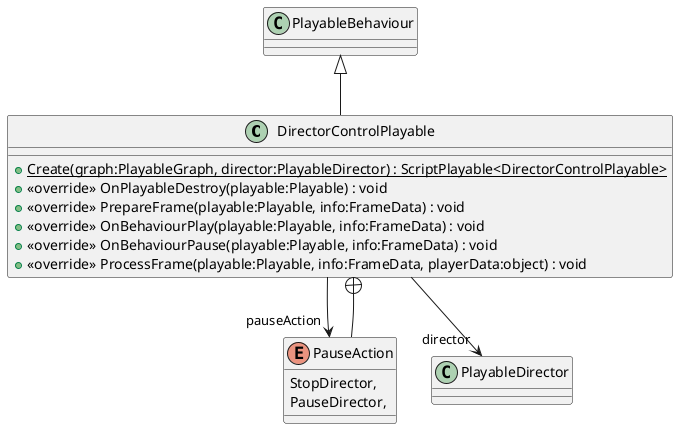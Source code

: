 @startuml
class DirectorControlPlayable {
    + {static} Create(graph:PlayableGraph, director:PlayableDirector) : ScriptPlayable<DirectorControlPlayable>
    + <<override>> OnPlayableDestroy(playable:Playable) : void
    + <<override>> PrepareFrame(playable:Playable, info:FrameData) : void
    + <<override>> OnBehaviourPlay(playable:Playable, info:FrameData) : void
    + <<override>> OnBehaviourPause(playable:Playable, info:FrameData) : void
    + <<override>> ProcessFrame(playable:Playable, info:FrameData, playerData:object) : void
}
enum PauseAction {
    StopDirector,
    PauseDirector,
}
PlayableBehaviour <|-- DirectorControlPlayable
DirectorControlPlayable --> "director" PlayableDirector
DirectorControlPlayable --> "pauseAction" PauseAction
DirectorControlPlayable +-- PauseAction
@enduml
